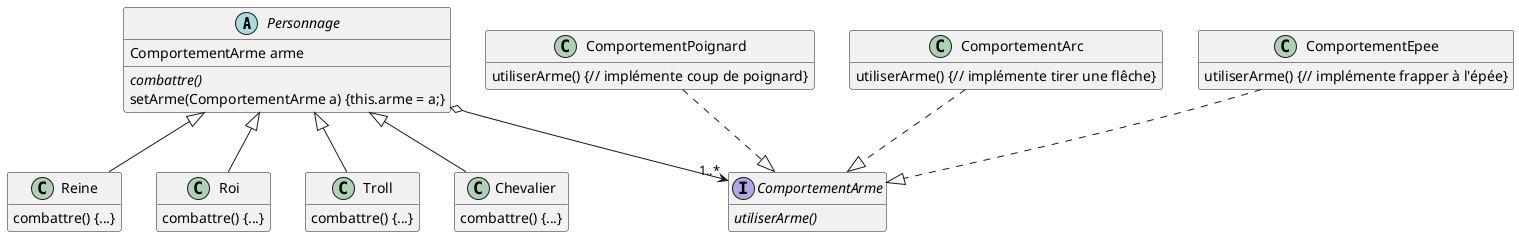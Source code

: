 @startuml

'-----------------------------------
' UML concepts illustrated
' JMB 2014
'-----------------------------------

'hide circle
hide empty members
hide empty methods


abstract class Personnage {
ComportementArme arme
{abstract} combattre()
setArme(ComportementArme a) {this.arme = a;}
}
class Reine {
combattre() {...}
}
class Roi {
combattre() {...}
}
class ComportementPoignard {
utiliserArme() {// implémente coup de poignard}
}
class ComportementArc {
utiliserArme() {// implémente tirer une flêche}
}
class ComportementEpee {
utiliserArme() {// implémente frapper à l'épée}
}
interface ComportementArme{
{abstract} utiliserArme()
}
class Troll {
combattre() {...}
}
class Chevalier {
combattre() {...}
}
Personnage <|-- Roi
Personnage <|-- Reine
Personnage <|-- Chevalier
Personnage <|-- Troll
Personnage o--> "1..*" ComportementArme

ComportementEpee ..|> ComportementArme
ComportementPoignard ..|> ComportementArme
ComportementArc ..|> ComportementArme

@enduml
